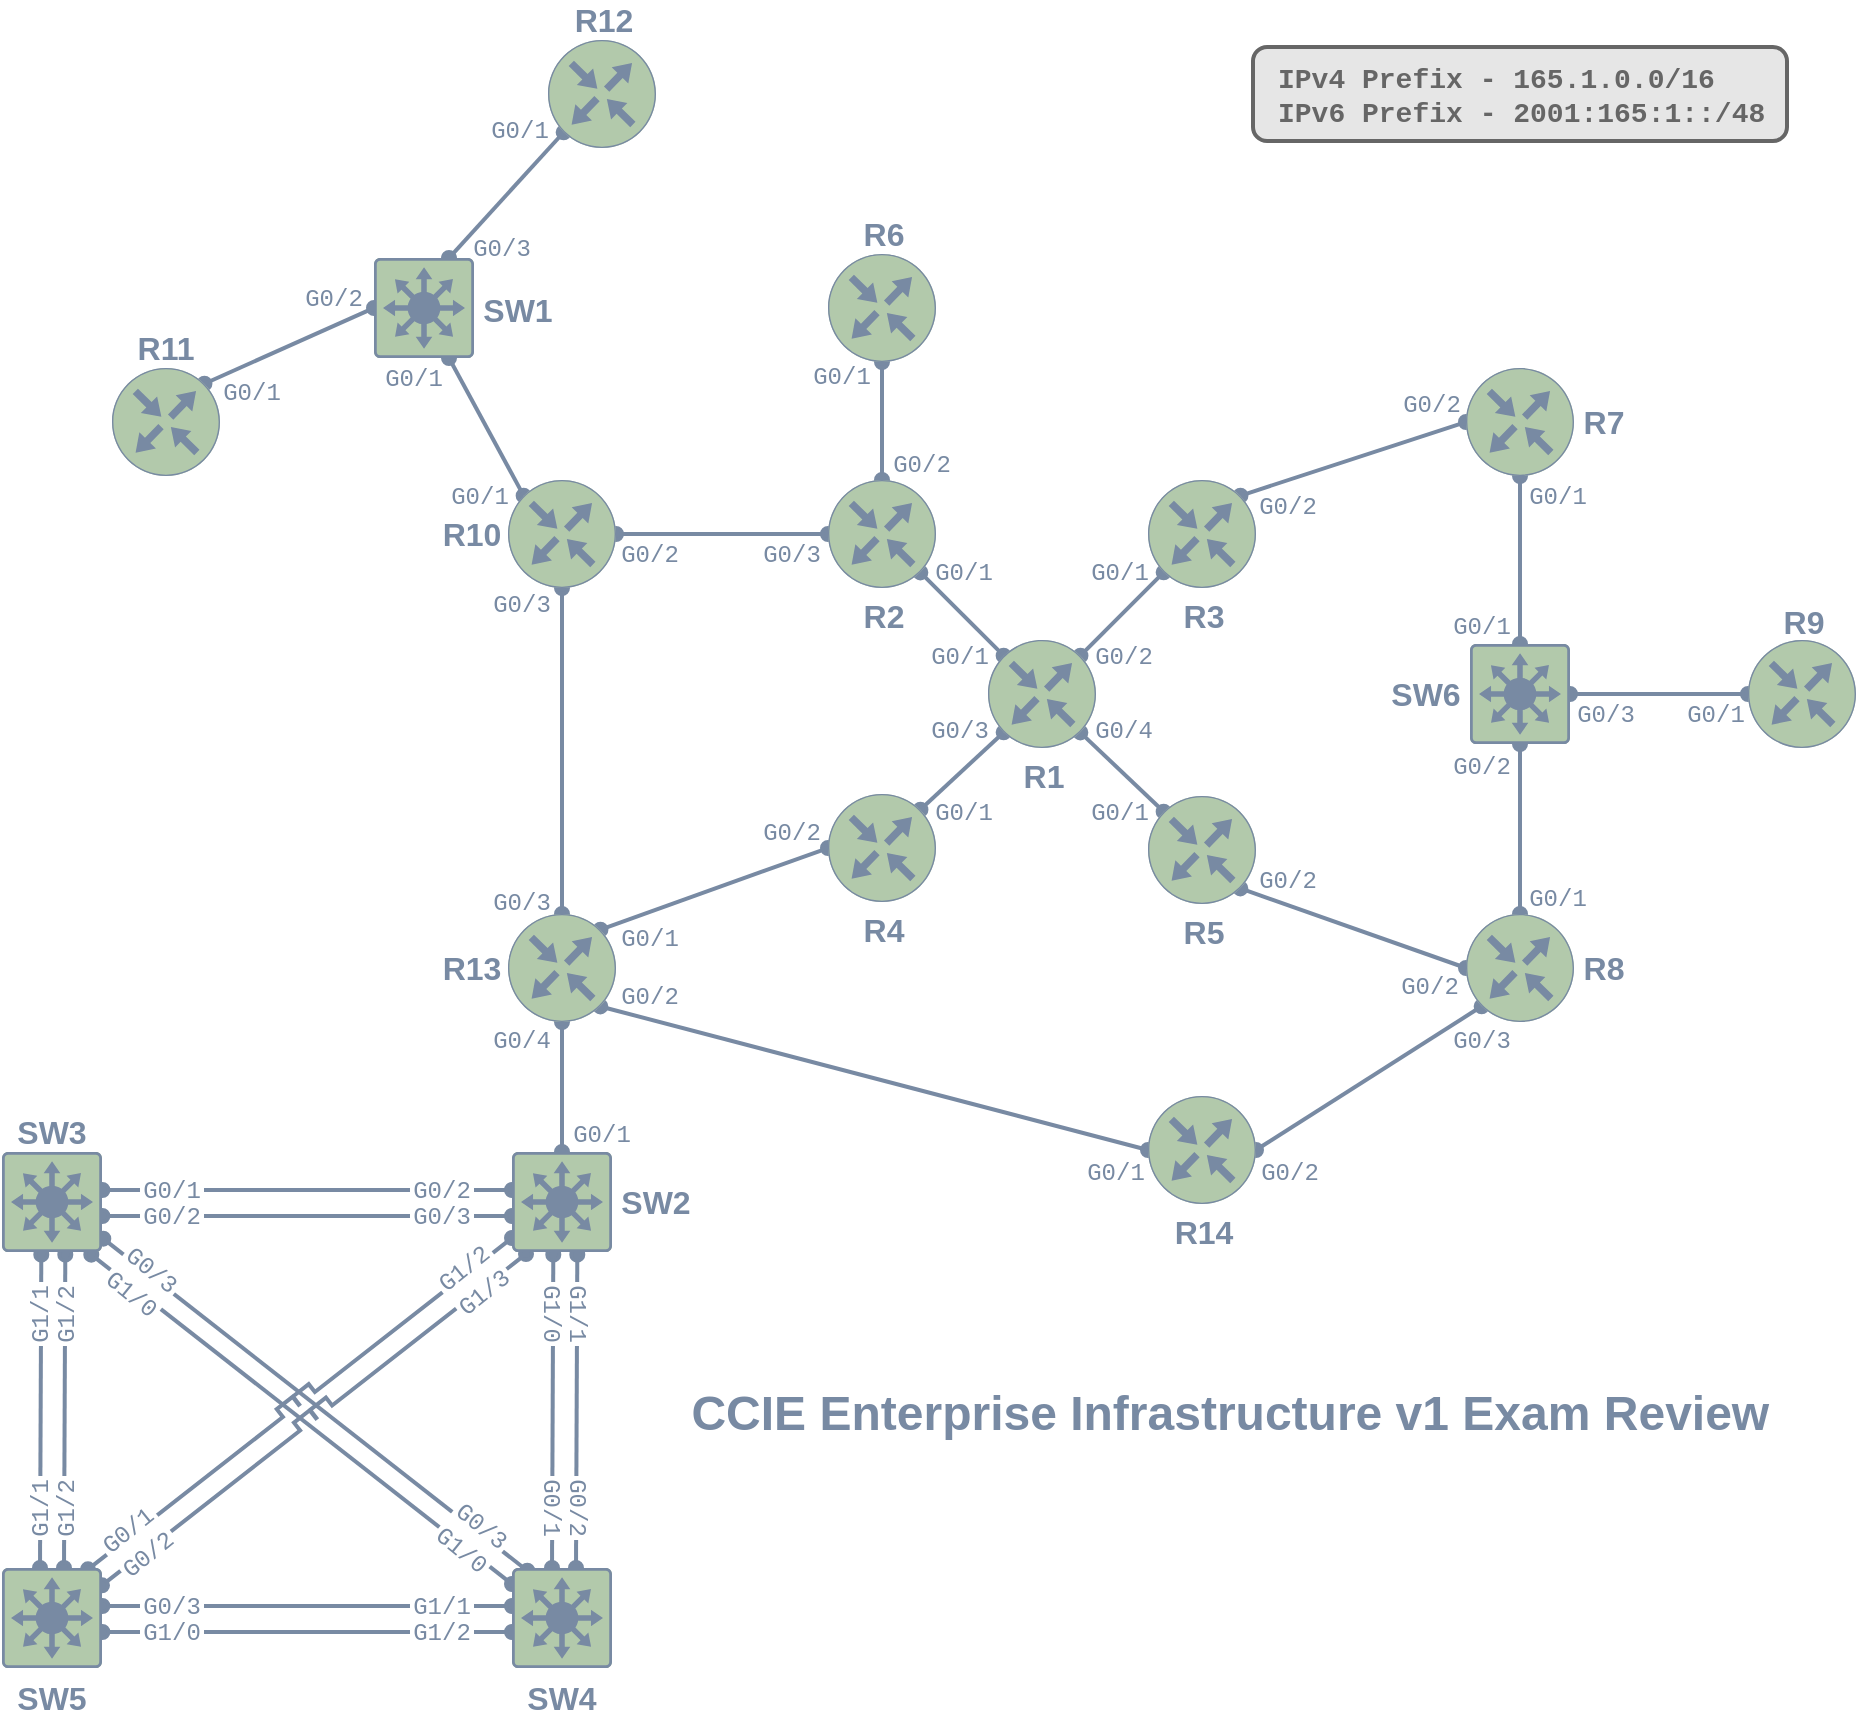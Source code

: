 <mxfile version="15.3.8" type="device"><diagram id="3FzLCyjZ6z0AWajw7nmZ" name="Page-1"><mxGraphModel dx="1025" dy="987" grid="0" gridSize="10" guides="1" tooltips="1" connect="1" arrows="0" fold="1" page="0" pageScale="1" pageWidth="1700" pageHeight="1100" math="0" shadow="0"><root><mxCell id="0"/><mxCell id="1" parent="0"/><mxCell id="4cNgWaajoUoEKIql2Z4e-40" style="orthogonalLoop=1;jettySize=auto;html=1;entryX=0.5;entryY=1;entryDx=0;entryDy=0;entryPerimeter=0;strokeWidth=2;endArrow=oval;endFill=1;strokeColor=#788AA3;fontColor=#46495D;startArrow=oval;startFill=1;exitX=0.5;exitY=0;exitDx=0;exitDy=0;exitPerimeter=0;" parent="1" source="JbKFmaKcqYVt8SOd0Ui6-25" target="jpL6aEYmRxAyybrOZQ5o-57" edge="1"><mxGeometry relative="1" as="geometry"><mxPoint x="400" y="638" as="sourcePoint"/><mxPoint x="400" y="579" as="targetPoint"/></mxGeometry></mxCell><mxCell id="4cNgWaajoUoEKIql2Z4e-1" style="orthogonalLoop=1;jettySize=auto;html=1;entryX=0.145;entryY=0.855;entryDx=0;entryDy=0;entryPerimeter=0;strokeWidth=2;endArrow=oval;endFill=1;strokeColor=#788AA3;fontColor=#46495D;startArrow=oval;startFill=1;exitX=0.75;exitY=0;exitDx=0;exitDy=0;exitPerimeter=0;" parent="1" source="jpL6aEYmRxAyybrOZQ5o-73" target="jpL6aEYmRxAyybrOZQ5o-71" edge="1"><mxGeometry relative="1" as="geometry"><mxPoint x="388.597" y="183.83" as="sourcePoint"/><mxPoint x="473.4" y="146" as="targetPoint"/></mxGeometry></mxCell><mxCell id="jpL6aEYmRxAyybrOZQ5o-75" style="orthogonalLoop=1;jettySize=auto;html=1;entryX=0;entryY=0.5;entryDx=0;entryDy=0;entryPerimeter=0;strokeWidth=2;endArrow=oval;endFill=1;strokeColor=#788AA3;fontColor=#46495D;startArrow=oval;startFill=1;exitX=0.856;exitY=0.145;exitDx=0;exitDy=0;exitPerimeter=0;" parent="1" source="jpL6aEYmRxAyybrOZQ5o-72" target="jpL6aEYmRxAyybrOZQ5o-73" edge="1"><mxGeometry relative="1" as="geometry"><mxPoint x="317.83" y="310.83" as="sourcePoint"/><mxPoint x="280.5" y="242" as="targetPoint"/></mxGeometry></mxCell><mxCell id="jpL6aEYmRxAyybrOZQ5o-74" style="orthogonalLoop=1;jettySize=auto;html=1;entryX=0.75;entryY=1;entryDx=0;entryDy=0;entryPerimeter=0;strokeWidth=2;endArrow=oval;endFill=1;strokeColor=#788AA3;fontColor=#46495D;startArrow=oval;startFill=1;exitX=0.145;exitY=0.145;exitDx=0;exitDy=0;exitPerimeter=0;" parent="1" source="jpL6aEYmRxAyybrOZQ5o-53" target="jpL6aEYmRxAyybrOZQ5o-73" edge="1"><mxGeometry relative="1" as="geometry"><mxPoint x="457" y="249" as="sourcePoint"/><mxPoint x="351" y="249" as="targetPoint"/></mxGeometry></mxCell><mxCell id="jpL6aEYmRxAyybrOZQ5o-60" style="edgeStyle=none;orthogonalLoop=1;jettySize=auto;html=1;exitX=0;exitY=0.5;exitDx=0;exitDy=0;exitPerimeter=0;entryX=0.855;entryY=0.856;entryDx=0;entryDy=0;entryPerimeter=0;endArrow=oval;endFill=1;strokeWidth=2;strokeColor=#788AA3;fontColor=#46495D;startArrow=oval;startFill=1;" parent="1" source="jpL6aEYmRxAyybrOZQ5o-46" target="jpL6aEYmRxAyybrOZQ5o-57" edge="1"><mxGeometry relative="1" as="geometry"><mxPoint x="530" y="487" as="sourcePoint"/><mxPoint x="416.197" y="527.83" as="targetPoint"/></mxGeometry></mxCell><mxCell id="jpL6aEYmRxAyybrOZQ5o-59" style="edgeStyle=none;orthogonalLoop=1;jettySize=auto;html=1;exitX=0;exitY=0.5;exitDx=0;exitDy=0;exitPerimeter=0;entryX=0.856;entryY=0.145;entryDx=0;entryDy=0;entryPerimeter=0;endArrow=oval;endFill=1;strokeWidth=2;strokeColor=#788AA3;fontColor=#46495D;startArrow=oval;startFill=1;" parent="1" source="wrmZSxv6j3DV5eyw9Rod-4" target="jpL6aEYmRxAyybrOZQ5o-57" edge="1"><mxGeometry relative="1" as="geometry"><mxPoint x="477.83" y="489.17" as="sourcePoint"/><mxPoint x="436.197" y="527.83" as="targetPoint"/></mxGeometry></mxCell><mxCell id="jpL6aEYmRxAyybrOZQ5o-58" style="edgeStyle=none;orthogonalLoop=1;jettySize=auto;html=1;exitX=0.5;exitY=1;exitDx=0;exitDy=0;exitPerimeter=0;entryX=0.5;entryY=0;entryDx=0;entryDy=0;entryPerimeter=0;endArrow=oval;endFill=1;strokeWidth=2;strokeColor=#788AA3;fontColor=#46495D;startArrow=oval;startFill=1;" parent="1" source="jpL6aEYmRxAyybrOZQ5o-53" target="jpL6aEYmRxAyybrOZQ5o-57" edge="1"><mxGeometry relative="1" as="geometry"><mxPoint x="386" y="375" as="sourcePoint"/><mxPoint x="386" y="460" as="targetPoint"/></mxGeometry></mxCell><mxCell id="jpL6aEYmRxAyybrOZQ5o-54" style="orthogonalLoop=1;jettySize=auto;html=1;entryX=1;entryY=0.5;entryDx=0;entryDy=0;entryPerimeter=0;strokeWidth=2;endArrow=oval;endFill=1;strokeColor=#788AA3;fontColor=#46495D;startArrow=oval;startFill=1;exitX=0;exitY=0.5;exitDx=0;exitDy=0;exitPerimeter=0;" parent="1" source="wrmZSxv6j3DV5eyw9Rod-3" target="jpL6aEYmRxAyybrOZQ5o-53" edge="1"><mxGeometry relative="1" as="geometry"><mxPoint x="489" y="380.5" as="sourcePoint"/><mxPoint x="400" y="380.5" as="targetPoint"/></mxGeometry></mxCell><mxCell id="jpL6aEYmRxAyybrOZQ5o-47" style="edgeStyle=none;orthogonalLoop=1;jettySize=auto;html=1;exitX=1;exitY=0.5;exitDx=0;exitDy=0;exitPerimeter=0;endArrow=oval;endFill=1;strokeWidth=2;strokeColor=#788AA3;fontColor=#46495D;startArrow=oval;startFill=1;entryX=0.145;entryY=0.855;entryDx=0;entryDy=0;entryPerimeter=0;" parent="1" source="jpL6aEYmRxAyybrOZQ5o-46" target="jpL6aEYmRxAyybrOZQ5o-25" edge="1"><mxGeometry relative="1" as="geometry"><mxPoint x="756.17" y="567.197" as="sourcePoint"/><mxPoint x="869" y="607" as="targetPoint"/></mxGeometry></mxCell><mxCell id="jpL6aEYmRxAyybrOZQ5o-31" style="orthogonalLoop=1;jettySize=auto;html=1;entryX=1;entryY=0.5;entryDx=0;entryDy=0;entryPerimeter=0;strokeWidth=2;endArrow=oval;endFill=1;strokeColor=#788AA3;fontColor=#46495D;startArrow=oval;startFill=1;exitX=0;exitY=0.5;exitDx=0;exitDy=0;exitPerimeter=0;" parent="1" source="jpL6aEYmRxAyybrOZQ5o-30" target="jpL6aEYmRxAyybrOZQ5o-23" edge="1"><mxGeometry relative="1" as="geometry"><mxPoint x="947" y="499" as="sourcePoint"/><mxPoint x="947" y="440" as="targetPoint"/></mxGeometry></mxCell><mxCell id="jpL6aEYmRxAyybrOZQ5o-29" style="edgeStyle=none;orthogonalLoop=1;jettySize=auto;html=1;exitX=0.856;exitY=0.145;exitDx=0;exitDy=0;exitPerimeter=0;endArrow=oval;endFill=1;strokeWidth=2;strokeColor=#788AA3;fontColor=#46495D;startArrow=oval;startFill=1;entryX=0;entryY=0.5;entryDx=0;entryDy=0;entryPerimeter=0;" parent="1" source="JbKFmaKcqYVt8SOd0Ui6-3" target="jpL6aEYmRxAyybrOZQ5o-22" edge="1"><mxGeometry relative="1" as="geometry"><mxPoint x="740.0" y="278.997" as="sourcePoint"/><mxPoint x="852.83" y="318.8" as="targetPoint"/></mxGeometry></mxCell><mxCell id="jpL6aEYmRxAyybrOZQ5o-28" style="edgeStyle=none;orthogonalLoop=1;jettySize=auto;html=1;exitX=0.855;exitY=0.856;exitDx=0;exitDy=0;exitPerimeter=0;endArrow=oval;endFill=1;strokeWidth=2;strokeColor=#788AA3;fontColor=#46495D;startArrow=oval;startFill=1;entryX=0;entryY=0.5;entryDx=0;entryDy=0;entryPerimeter=0;" parent="1" source="JbKFmaKcqYVt8SOd0Ui6-4" target="jpL6aEYmRxAyybrOZQ5o-25" edge="1"><mxGeometry relative="1" as="geometry"><mxPoint x="740.0" y="509.997" as="sourcePoint"/><mxPoint x="830" y="537" as="targetPoint"/></mxGeometry></mxCell><mxCell id="jpL6aEYmRxAyybrOZQ5o-26" style="edgeStyle=none;orthogonalLoop=1;jettySize=auto;html=1;exitX=0.5;exitY=1;exitDx=0;exitDy=0;exitPerimeter=0;entryX=0.5;entryY=0;entryDx=0;entryDy=0;entryPerimeter=0;endArrow=oval;endFill=1;strokeWidth=2;strokeColor=#788AA3;fontColor=#46495D;startArrow=oval;startFill=1;" parent="1" source="jpL6aEYmRxAyybrOZQ5o-23" target="jpL6aEYmRxAyybrOZQ5o-25" edge="1"><mxGeometry relative="1" as="geometry"><mxPoint x="876" y="441" as="sourcePoint"/><mxPoint x="876" y="525" as="targetPoint"/></mxGeometry></mxCell><mxCell id="jpL6aEYmRxAyybrOZQ5o-24" style="edgeStyle=none;orthogonalLoop=1;jettySize=auto;html=1;exitX=0.5;exitY=1;exitDx=0;exitDy=0;exitPerimeter=0;entryX=0.5;entryY=0;entryDx=0;entryDy=0;entryPerimeter=0;endArrow=oval;endFill=1;strokeWidth=2;strokeColor=#788AA3;fontColor=#46495D;startArrow=oval;startFill=1;" parent="1" source="jpL6aEYmRxAyybrOZQ5o-22" target="jpL6aEYmRxAyybrOZQ5o-23" edge="1"><mxGeometry relative="1" as="geometry"><mxPoint x="816.17" y="309.197" as="sourcePoint"/><mxPoint x="857.83" y="348.83" as="targetPoint"/></mxGeometry></mxCell><mxCell id="jpL6aEYmRxAyybrOZQ5o-11" style="orthogonalLoop=1;jettySize=auto;html=1;entryX=0.5;entryY=1;entryDx=0;entryDy=0;entryPerimeter=0;strokeWidth=2;endArrow=oval;endFill=1;strokeColor=#788AA3;fontColor=#46495D;startArrow=oval;startFill=1;exitX=0.5;exitY=0;exitDx=0;exitDy=0;exitPerimeter=0;" parent="1" source="wrmZSxv6j3DV5eyw9Rod-3" target="jpL6aEYmRxAyybrOZQ5o-10" edge="1"><mxGeometry relative="1" as="geometry"><mxPoint x="580" y="280" as="sourcePoint"/><mxPoint x="587.83" y="332.83" as="targetPoint"/></mxGeometry></mxCell><mxCell id="jpL6aEYmRxAyybrOZQ5o-8" style="edgeStyle=none;orthogonalLoop=1;jettySize=auto;html=1;exitX=0.856;exitY=0.145;exitDx=0;exitDy=0;exitPerimeter=0;entryX=0.145;entryY=0.855;entryDx=0;entryDy=0;entryPerimeter=0;endArrow=oval;endFill=1;strokeWidth=2;strokeColor=#788AA3;fontColor=#46495D;startArrow=oval;startFill=1;" parent="1" source="wrmZSxv6j3DV5eyw9Rod-1" target="JbKFmaKcqYVt8SOd0Ui6-3" edge="1"><mxGeometry relative="1" as="geometry"><mxPoint x="666.17" y="389.197" as="sourcePoint"/><mxPoint x="707.83" y="428.83" as="targetPoint"/></mxGeometry></mxCell><mxCell id="jpL6aEYmRxAyybrOZQ5o-7" style="edgeStyle=none;orthogonalLoop=1;jettySize=auto;html=1;exitX=0.855;exitY=0.856;exitDx=0;exitDy=0;exitPerimeter=0;entryX=0.145;entryY=0.145;entryDx=0;entryDy=0;entryPerimeter=0;endArrow=oval;endFill=1;strokeWidth=2;strokeColor=#788AA3;fontColor=#46495D;startArrow=oval;startFill=1;" parent="1" source="wrmZSxv6j3DV5eyw9Rod-1" target="JbKFmaKcqYVt8SOd0Ui6-4" edge="1"><mxGeometry relative="1" as="geometry"><mxPoint x="617.83" y="429.17" as="sourcePoint"/><mxPoint x="576.197" y="467.83" as="targetPoint"/></mxGeometry></mxCell><mxCell id="JbKFmaKcqYVt8SOd0Ui6-1" style="orthogonalLoop=1;jettySize=auto;html=1;exitX=0.855;exitY=0.856;exitDx=0;exitDy=0;exitPerimeter=0;entryX=0.145;entryY=0.145;entryDx=0;entryDy=0;entryPerimeter=0;strokeWidth=2;endArrow=oval;endFill=1;strokeColor=#788AA3;fontColor=#46495D;startArrow=oval;startFill=1;" parent="1" source="wrmZSxv6j3DV5eyw9Rod-3" target="wrmZSxv6j3DV5eyw9Rod-1" edge="1"><mxGeometry relative="1" as="geometry"/></mxCell><mxCell id="JbKFmaKcqYVt8SOd0Ui6-2" style="edgeStyle=none;orthogonalLoop=1;jettySize=auto;html=1;exitX=0.145;exitY=0.855;exitDx=0;exitDy=0;exitPerimeter=0;entryX=0.856;entryY=0.145;entryDx=0;entryDy=0;entryPerimeter=0;endArrow=oval;endFill=1;strokeWidth=2;strokeColor=#788AA3;fontColor=#46495D;startArrow=oval;startFill=1;" parent="1" source="wrmZSxv6j3DV5eyw9Rod-1" target="wrmZSxv6j3DV5eyw9Rod-4" edge="1"><mxGeometry relative="1" as="geometry"/></mxCell><mxCell id="wrmZSxv6j3DV5eyw9Rod-1" value="" style="points=[[0.5,0,0],[1,0.5,0],[0.5,1,0],[0,0.5,0],[0.145,0.145,0],[0.856,0.145,0],[0.855,0.856,0],[0.145,0.855,0]];verticalLabelPosition=bottom;html=1;verticalAlign=top;aspect=fixed;align=center;pointerEvents=1;shape=mxgraph.cisco19.rect;prIcon=router;fillColor=#B2C9AB;strokeColor=#788AA3;shadow=0;fontColor=#46495D;" parent="1" vertex="1"><mxGeometry x="600" y="373" width="54" height="54" as="geometry"/></mxCell><mxCell id="wrmZSxv6j3DV5eyw9Rod-3" value="" style="points=[[0.5,0,0],[1,0.5,0],[0.5,1,0],[0,0.5,0],[0.145,0.145,0],[0.856,0.145,0],[0.855,0.856,0],[0.145,0.855,0]];verticalLabelPosition=bottom;html=1;verticalAlign=top;aspect=fixed;align=center;pointerEvents=1;shape=mxgraph.cisco19.rect;prIcon=router;fillColor=#B2C9AB;strokeColor=#788AA3;shadow=0;fontColor=#46495D;" parent="1" vertex="1"><mxGeometry x="520" y="293" width="54" height="54" as="geometry"/></mxCell><mxCell id="wrmZSxv6j3DV5eyw9Rod-4" value="" style="points=[[0.5,0,0],[1,0.5,0],[0.5,1,0],[0,0.5,0],[0.145,0.145,0],[0.856,0.145,0],[0.855,0.856,0],[0.145,0.855,0]];verticalLabelPosition=bottom;html=1;verticalAlign=top;aspect=fixed;align=center;pointerEvents=1;shape=mxgraph.cisco19.rect;prIcon=router;fillColor=#B2C9AB;strokeColor=#788AA3;shadow=0;fontColor=#46495D;" parent="1" vertex="1"><mxGeometry x="520" y="450" width="54" height="54" as="geometry"/></mxCell><mxCell id="JbKFmaKcqYVt8SOd0Ui6-3" value="" style="points=[[0.5,0,0],[1,0.5,0],[0.5,1,0],[0,0.5,0],[0.145,0.145,0],[0.856,0.145,0],[0.855,0.856,0],[0.145,0.855,0]];verticalLabelPosition=bottom;html=1;verticalAlign=top;aspect=fixed;align=center;pointerEvents=1;shape=mxgraph.cisco19.rect;prIcon=router;fillColor=#B2C9AB;strokeColor=#788AA3;shadow=0;fontColor=#46495D;" parent="1" vertex="1"><mxGeometry x="680" y="293" width="54" height="54" as="geometry"/></mxCell><mxCell id="JbKFmaKcqYVt8SOd0Ui6-4" value="" style="points=[[0.5,0,0],[1,0.5,0],[0.5,1,0],[0,0.5,0],[0.145,0.145,0],[0.856,0.145,0],[0.855,0.856,0],[0.145,0.855,0]];verticalLabelPosition=bottom;html=1;verticalAlign=top;aspect=fixed;align=center;pointerEvents=1;shape=mxgraph.cisco19.rect;prIcon=router;fillColor=#B2C9AB;strokeColor=#788AA3;shadow=0;fontColor=#46495D;" parent="1" vertex="1"><mxGeometry x="680" y="451" width="54" height="54" as="geometry"/></mxCell><mxCell id="zcKBnfbM7_LkH5Rnso9s-1" value="&lt;font face=&quot;Courier New&quot; color=&quot;#788aa3&quot; style=&quot;font-size: 12px&quot;&gt;G0/1&lt;/font&gt;" style="whiteSpace=wrap;html=1;strokeWidth=2;glass=0;shadow=0;fontColor=#46495D;fillColor=none;strokeColor=none;" parent="1" vertex="1"><mxGeometry x="572" y="333" width="32" height="12" as="geometry"/></mxCell><mxCell id="zcKBnfbM7_LkH5Rnso9s-2" style="edgeStyle=orthogonalEdgeStyle;orthogonalLoop=1;jettySize=auto;html=1;exitX=0.5;exitY=1;exitDx=0;exitDy=0;" parent="1" source="zcKBnfbM7_LkH5Rnso9s-1" target="zcKBnfbM7_LkH5Rnso9s-1" edge="1"><mxGeometry relative="1" as="geometry"/></mxCell><mxCell id="zcKBnfbM7_LkH5Rnso9s-4" value="&lt;font face=&quot;Courier New&quot; color=&quot;#788aa3&quot; style=&quot;font-size: 12px&quot;&gt;G0/1&lt;/font&gt;" style="whiteSpace=wrap;html=1;strokeWidth=2;glass=0;shadow=0;fontColor=#46495D;fillColor=none;strokeColor=none;" parent="1" vertex="1"><mxGeometry x="570" y="375" width="32" height="12" as="geometry"/></mxCell><mxCell id="jpL6aEYmRxAyybrOZQ5o-1" value="&lt;font size=&quot;1&quot; color=&quot;#788aa3&quot;&gt;&lt;b style=&quot;font-size: 16px&quot;&gt;R2&lt;/b&gt;&lt;/font&gt;" style="text;html=1;strokeColor=none;fillColor=none;align=center;verticalAlign=middle;whiteSpace=wrap;fontColor=#46495D;" parent="1" vertex="1"><mxGeometry x="528" y="351" width="40" height="20" as="geometry"/></mxCell><mxCell id="jpL6aEYmRxAyybrOZQ5o-2" value="&lt;font size=&quot;1&quot; color=&quot;#788aa3&quot;&gt;&lt;b style=&quot;font-size: 16px&quot;&gt;R4&lt;br&gt;&lt;/b&gt;&lt;/font&gt;" style="text;html=1;strokeColor=none;fillColor=none;align=center;verticalAlign=middle;whiteSpace=wrap;fontColor=#46495D;" parent="1" vertex="1"><mxGeometry x="528" y="508" width="40" height="20" as="geometry"/></mxCell><mxCell id="jpL6aEYmRxAyybrOZQ5o-4" value="&lt;font size=&quot;1&quot; color=&quot;#788aa3&quot;&gt;&lt;b style=&quot;font-size: 16px&quot;&gt;R3&lt;/b&gt;&lt;/font&gt;" style="text;html=1;strokeColor=none;fillColor=none;align=center;verticalAlign=middle;whiteSpace=wrap;fontColor=#46495D;" parent="1" vertex="1"><mxGeometry x="688" y="351" width="40" height="20" as="geometry"/></mxCell><mxCell id="jpL6aEYmRxAyybrOZQ5o-5" value="&lt;font size=&quot;1&quot; color=&quot;#788aa3&quot;&gt;&lt;b style=&quot;font-size: 16px&quot;&gt;R5&lt;br&gt;&lt;/b&gt;&lt;/font&gt;" style="text;html=1;strokeColor=none;fillColor=none;align=center;verticalAlign=middle;whiteSpace=wrap;fontColor=#46495D;" parent="1" vertex="1"><mxGeometry x="688" y="509" width="40" height="20" as="geometry"/></mxCell><mxCell id="jpL6aEYmRxAyybrOZQ5o-9" value="&lt;font size=&quot;1&quot; color=&quot;#788aa3&quot;&gt;&lt;b style=&quot;font-size: 16px&quot;&gt;R1&lt;br&gt;&lt;/b&gt;&lt;/font&gt;" style="text;html=1;strokeColor=none;fillColor=none;align=center;verticalAlign=middle;whiteSpace=wrap;fontColor=#46495D;" parent="1" vertex="1"><mxGeometry x="608" y="431" width="40" height="20" as="geometry"/></mxCell><mxCell id="jpL6aEYmRxAyybrOZQ5o-10" value="" style="points=[[0.5,0,0],[1,0.5,0],[0.5,1,0],[0,0.5,0],[0.145,0.145,0],[0.856,0.145,0],[0.855,0.856,0],[0.145,0.855,0]];verticalLabelPosition=bottom;html=1;verticalAlign=top;aspect=fixed;align=center;pointerEvents=1;shape=mxgraph.cisco19.rect;prIcon=router;fillColor=#B2C9AB;strokeColor=#788AA3;shadow=0;fontColor=#46495D;" parent="1" vertex="1"><mxGeometry x="520" y="180" width="54" height="54" as="geometry"/></mxCell><mxCell id="jpL6aEYmRxAyybrOZQ5o-12" value="&lt;font face=&quot;Courier New&quot; color=&quot;#788aa3&quot; style=&quot;font-size: 12px&quot;&gt;G0/1&lt;/font&gt;" style="whiteSpace=wrap;html=1;strokeWidth=2;glass=0;shadow=0;fontColor=#46495D;fillColor=none;strokeColor=none;" parent="1" vertex="1"><mxGeometry x="511" y="235" width="32" height="12" as="geometry"/></mxCell><mxCell id="jpL6aEYmRxAyybrOZQ5o-13" value="&lt;font face=&quot;Courier New&quot; color=&quot;#788aa3&quot; style=&quot;font-size: 12px&quot;&gt;G0/2&lt;/font&gt;" style="whiteSpace=wrap;html=1;strokeWidth=2;glass=0;shadow=0;fontColor=#46495D;fillColor=none;strokeColor=none;" parent="1" vertex="1"><mxGeometry x="551" y="279" width="32" height="12" as="geometry"/></mxCell><mxCell id="jpL6aEYmRxAyybrOZQ5o-14" value="&lt;font size=&quot;1&quot; color=&quot;#788aa3&quot;&gt;&lt;b style=&quot;font-size: 16px&quot;&gt;R6&lt;/b&gt;&lt;/font&gt;" style="text;html=1;strokeColor=none;fillColor=none;align=center;verticalAlign=middle;whiteSpace=wrap;fontColor=#46495D;" parent="1" vertex="1"><mxGeometry x="528" y="160" width="40" height="20" as="geometry"/></mxCell><mxCell id="jpL6aEYmRxAyybrOZQ5o-15" value="&lt;font face=&quot;Courier New&quot; color=&quot;#788aa3&quot; style=&quot;font-size: 12px&quot;&gt;G0/3&lt;/font&gt;" style="whiteSpace=wrap;html=1;strokeWidth=2;glass=0;shadow=0;fontColor=#46495D;fillColor=none;strokeColor=none;" parent="1" vertex="1"><mxGeometry x="570" y="412" width="32" height="12" as="geometry"/></mxCell><mxCell id="jpL6aEYmRxAyybrOZQ5o-17" value="&lt;font face=&quot;Courier New&quot; color=&quot;#788aa3&quot; style=&quot;font-size: 12px&quot;&gt;G0/1&lt;/font&gt;" style="whiteSpace=wrap;html=1;strokeWidth=2;glass=0;shadow=0;fontColor=#46495D;fillColor=none;strokeColor=none;" parent="1" vertex="1"><mxGeometry x="572" y="453" width="32" height="12" as="geometry"/></mxCell><mxCell id="jpL6aEYmRxAyybrOZQ5o-18" value="&lt;font face=&quot;Courier New&quot; color=&quot;#788aa3&quot; style=&quot;font-size: 12px&quot;&gt;G0/2&lt;/font&gt;" style="whiteSpace=wrap;html=1;strokeWidth=2;glass=0;shadow=0;fontColor=#46495D;fillColor=none;strokeColor=none;" parent="1" vertex="1"><mxGeometry x="652" y="375" width="32" height="12" as="geometry"/></mxCell><mxCell id="jpL6aEYmRxAyybrOZQ5o-19" value="&lt;font face=&quot;Courier New&quot; color=&quot;#788aa3&quot; style=&quot;font-size: 12px&quot;&gt;G0/4&lt;/font&gt;" style="whiteSpace=wrap;html=1;strokeWidth=2;glass=0;shadow=0;fontColor=#46495D;fillColor=none;strokeColor=none;" parent="1" vertex="1"><mxGeometry x="652" y="412" width="32" height="12" as="geometry"/></mxCell><mxCell id="jpL6aEYmRxAyybrOZQ5o-20" value="&lt;font face=&quot;Courier New&quot; color=&quot;#788aa3&quot; style=&quot;font-size: 12px&quot;&gt;G0/1&lt;/font&gt;" style="whiteSpace=wrap;html=1;strokeWidth=2;glass=0;shadow=0;fontColor=#46495D;fillColor=none;strokeColor=none;" parent="1" vertex="1"><mxGeometry x="650" y="333" width="32" height="12" as="geometry"/></mxCell><mxCell id="jpL6aEYmRxAyybrOZQ5o-21" value="&lt;font face=&quot;Courier New&quot; color=&quot;#788aa3&quot; style=&quot;font-size: 12px&quot;&gt;G0/1&lt;/font&gt;" style="whiteSpace=wrap;html=1;strokeWidth=2;glass=0;shadow=0;fontColor=#46495D;fillColor=none;strokeColor=none;" parent="1" vertex="1"><mxGeometry x="650" y="453" width="32" height="12" as="geometry"/></mxCell><mxCell id="jpL6aEYmRxAyybrOZQ5o-22" value="" style="points=[[0.5,0,0],[1,0.5,0],[0.5,1,0],[0,0.5,0],[0.145,0.145,0],[0.856,0.145,0],[0.855,0.856,0],[0.145,0.855,0]];verticalLabelPosition=bottom;html=1;verticalAlign=top;aspect=fixed;align=center;pointerEvents=1;shape=mxgraph.cisco19.rect;prIcon=router;fillColor=#B2C9AB;strokeColor=#788AA3;shadow=0;fontColor=#46495D;" parent="1" vertex="1"><mxGeometry x="839" y="237" width="54" height="54" as="geometry"/></mxCell><mxCell id="jpL6aEYmRxAyybrOZQ5o-23" value="" style="points=[[0.015,0.015,0],[0.985,0.015,0],[0.985,0.985,0],[0.015,0.985,0],[0.25,0,0],[0.5,0,0],[0.75,0,0],[1,0.25,0],[1,0.5,0],[1,0.75,0],[0.75,1,0],[0.5,1,0],[0.25,1,0],[0,0.75,0],[0,0.5,0],[0,0.25,0]];verticalLabelPosition=bottom;html=1;verticalAlign=top;aspect=fixed;align=center;pointerEvents=1;shape=mxgraph.cisco19.rect;prIcon=l3_switch;fillColor=#B2C9AB;strokeColor=#788AA3;shadow=0;fontColor=#46495D;" parent="1" vertex="1"><mxGeometry x="841" y="375" width="50" height="50" as="geometry"/></mxCell><mxCell id="jpL6aEYmRxAyybrOZQ5o-25" value="" style="points=[[0.5,0,0],[1,0.5,0],[0.5,1,0],[0,0.5,0],[0.145,0.145,0],[0.856,0.145,0],[0.855,0.856,0],[0.145,0.855,0]];verticalLabelPosition=bottom;html=1;verticalAlign=top;aspect=fixed;align=center;pointerEvents=1;shape=mxgraph.cisco19.rect;prIcon=router;fillColor=#B2C9AB;strokeColor=#788AA3;shadow=0;fontColor=#46495D;" parent="1" vertex="1"><mxGeometry x="839" y="510" width="54" height="54" as="geometry"/></mxCell><mxCell id="jpL6aEYmRxAyybrOZQ5o-30" value="" style="points=[[0.5,0,0],[1,0.5,0],[0.5,1,0],[0,0.5,0],[0.145,0.145,0],[0.856,0.145,0],[0.855,0.856,0],[0.145,0.855,0]];verticalLabelPosition=bottom;html=1;verticalAlign=top;aspect=fixed;align=center;pointerEvents=1;shape=mxgraph.cisco19.rect;prIcon=router;fillColor=#B2C9AB;strokeColor=#788AA3;shadow=0;fontColor=#46495D;" parent="1" vertex="1"><mxGeometry x="980" y="373" width="54" height="54" as="geometry"/></mxCell><mxCell id="jpL6aEYmRxAyybrOZQ5o-32" value="&lt;font size=&quot;1&quot; color=&quot;#788aa3&quot;&gt;&lt;b style=&quot;font-size: 16px&quot;&gt;R7&lt;/b&gt;&lt;/font&gt;" style="text;html=1;strokeColor=none;fillColor=none;align=center;verticalAlign=middle;whiteSpace=wrap;fontColor=#46495D;" parent="1" vertex="1"><mxGeometry x="888" y="254" width="40" height="20" as="geometry"/></mxCell><mxCell id="jpL6aEYmRxAyybrOZQ5o-33" value="&lt;font size=&quot;1&quot; color=&quot;#788aa3&quot;&gt;&lt;b style=&quot;font-size: 16px&quot;&gt;R8&lt;/b&gt;&lt;/font&gt;" style="text;html=1;strokeColor=none;fillColor=none;align=center;verticalAlign=middle;whiteSpace=wrap;fontColor=#46495D;" parent="1" vertex="1"><mxGeometry x="888" y="527" width="40" height="20" as="geometry"/></mxCell><mxCell id="jpL6aEYmRxAyybrOZQ5o-34" value="&lt;font size=&quot;1&quot; color=&quot;#788aa3&quot;&gt;&lt;b style=&quot;font-size: 16px&quot;&gt;SW6&lt;/b&gt;&lt;/font&gt;" style="text;html=1;strokeColor=none;fillColor=none;align=center;verticalAlign=middle;whiteSpace=wrap;fontColor=#46495D;" parent="1" vertex="1"><mxGeometry x="799" y="390" width="40" height="20" as="geometry"/></mxCell><mxCell id="jpL6aEYmRxAyybrOZQ5o-35" value="&lt;font face=&quot;Courier New&quot; color=&quot;#788aa3&quot; style=&quot;font-size: 12px&quot;&gt;G0/2&lt;/font&gt;" style="whiteSpace=wrap;html=1;strokeWidth=2;glass=0;shadow=0;fontColor=#46495D;fillColor=none;strokeColor=none;" parent="1" vertex="1"><mxGeometry x="734" y="300" width="32" height="12" as="geometry"/></mxCell><mxCell id="jpL6aEYmRxAyybrOZQ5o-36" value="&lt;font face=&quot;Courier New&quot; color=&quot;#788aa3&quot; style=&quot;font-size: 12px&quot;&gt;G0/2&lt;/font&gt;" style="whiteSpace=wrap;html=1;strokeWidth=2;glass=0;shadow=0;fontColor=#46495D;fillColor=none;strokeColor=none;" parent="1" vertex="1"><mxGeometry x="734" y="487" width="32" height="12" as="geometry"/></mxCell><mxCell id="jpL6aEYmRxAyybrOZQ5o-37" value="&lt;font face=&quot;Courier New&quot; color=&quot;#788aa3&quot; style=&quot;font-size: 12px&quot;&gt;G0/2&lt;/font&gt;" style="whiteSpace=wrap;html=1;strokeWidth=2;glass=0;shadow=0;fontColor=#46495D;fillColor=none;strokeColor=none;" parent="1" vertex="1"><mxGeometry x="806" y="249" width="32" height="12" as="geometry"/></mxCell><mxCell id="jpL6aEYmRxAyybrOZQ5o-38" value="&lt;font face=&quot;Courier New&quot; color=&quot;#788aa3&quot; style=&quot;font-size: 12px&quot;&gt;G0/2&lt;/font&gt;" style="whiteSpace=wrap;html=1;strokeWidth=2;glass=0;shadow=0;fontColor=#46495D;fillColor=none;strokeColor=none;" parent="1" vertex="1"><mxGeometry x="805" y="540" width="32" height="12" as="geometry"/></mxCell><mxCell id="jpL6aEYmRxAyybrOZQ5o-39" value="&lt;font size=&quot;1&quot; color=&quot;#788aa3&quot;&gt;&lt;b style=&quot;font-size: 16px&quot;&gt;R9&lt;/b&gt;&lt;/font&gt;" style="text;html=1;strokeColor=none;fillColor=none;align=center;verticalAlign=middle;whiteSpace=wrap;fontColor=#46495D;" parent="1" vertex="1"><mxGeometry x="988" y="354" width="40" height="20" as="geometry"/></mxCell><mxCell id="jpL6aEYmRxAyybrOZQ5o-40" value="&lt;font face=&quot;Courier New&quot; color=&quot;#788aa3&quot; style=&quot;font-size: 12px&quot;&gt;G0/1&lt;/font&gt;" style="whiteSpace=wrap;html=1;strokeWidth=2;glass=0;shadow=0;fontColor=#46495D;fillColor=none;strokeColor=none;" parent="1" vertex="1"><mxGeometry x="831" y="360" width="32" height="12" as="geometry"/></mxCell><mxCell id="jpL6aEYmRxAyybrOZQ5o-41" value="&lt;font face=&quot;Courier New&quot; color=&quot;#788aa3&quot; style=&quot;font-size: 12px&quot;&gt;G0/2&lt;/font&gt;" style="whiteSpace=wrap;html=1;strokeWidth=2;glass=0;shadow=0;fontColor=#46495D;fillColor=none;strokeColor=none;" parent="1" vertex="1"><mxGeometry x="831" y="430" width="32" height="12" as="geometry"/></mxCell><mxCell id="jpL6aEYmRxAyybrOZQ5o-42" value="&lt;font face=&quot;Courier New&quot; color=&quot;#788aa3&quot; style=&quot;font-size: 12px&quot;&gt;G0/1&lt;/font&gt;" style="whiteSpace=wrap;html=1;strokeWidth=2;glass=0;shadow=0;fontColor=#46495D;fillColor=none;strokeColor=none;" parent="1" vertex="1"><mxGeometry x="869" y="295" width="32" height="12" as="geometry"/></mxCell><mxCell id="jpL6aEYmRxAyybrOZQ5o-43" value="&lt;font face=&quot;Courier New&quot; color=&quot;#788aa3&quot; style=&quot;font-size: 12px&quot;&gt;G0/1&lt;/font&gt;" style="whiteSpace=wrap;html=1;strokeWidth=2;glass=0;shadow=0;fontColor=#46495D;fillColor=none;strokeColor=none;" parent="1" vertex="1"><mxGeometry x="869" y="496" width="32" height="12" as="geometry"/></mxCell><mxCell id="jpL6aEYmRxAyybrOZQ5o-44" value="&lt;font face=&quot;Courier New&quot; color=&quot;#788aa3&quot; style=&quot;font-size: 12px&quot;&gt;G0/3&lt;/font&gt;" style="whiteSpace=wrap;html=1;strokeWidth=2;glass=0;shadow=0;fontColor=#46495D;fillColor=none;strokeColor=none;" parent="1" vertex="1"><mxGeometry x="893" y="404" width="32" height="12" as="geometry"/></mxCell><mxCell id="jpL6aEYmRxAyybrOZQ5o-45" value="&lt;font face=&quot;Courier New&quot; color=&quot;#788aa3&quot; style=&quot;font-size: 12px&quot;&gt;G0/1&lt;/font&gt;" style="whiteSpace=wrap;html=1;strokeWidth=2;glass=0;shadow=0;fontColor=#46495D;fillColor=none;strokeColor=none;" parent="1" vertex="1"><mxGeometry x="948" y="404" width="32" height="12" as="geometry"/></mxCell><mxCell id="jpL6aEYmRxAyybrOZQ5o-46" value="" style="points=[[0.5,0,0],[1,0.5,0],[0.5,1,0],[0,0.5,0],[0.145,0.145,0],[0.856,0.145,0],[0.855,0.856,0],[0.145,0.855,0]];verticalLabelPosition=bottom;html=1;verticalAlign=top;aspect=fixed;align=center;pointerEvents=1;shape=mxgraph.cisco19.rect;prIcon=router;fillColor=#B2C9AB;strokeColor=#788AA3;shadow=0;fontColor=#46495D;" parent="1" vertex="1"><mxGeometry x="680" y="601" width="54" height="54" as="geometry"/></mxCell><mxCell id="jpL6aEYmRxAyybrOZQ5o-49" value="&lt;font size=&quot;1&quot; color=&quot;#788aa3&quot;&gt;&lt;b style=&quot;font-size: 16px&quot;&gt;R14&lt;br&gt;&lt;/b&gt;&lt;/font&gt;" style="text;html=1;strokeColor=none;fillColor=none;align=center;verticalAlign=middle;whiteSpace=wrap;fontColor=#46495D;" parent="1" vertex="1"><mxGeometry x="688" y="659" width="40" height="20" as="geometry"/></mxCell><mxCell id="jpL6aEYmRxAyybrOZQ5o-51" value="&lt;font face=&quot;Courier New&quot; color=&quot;#788aa3&quot; style=&quot;font-size: 12px&quot;&gt;G0/3&lt;/font&gt;" style="whiteSpace=wrap;html=1;strokeWidth=2;glass=0;shadow=0;fontColor=#46495D;fillColor=none;strokeColor=none;" parent="1" vertex="1"><mxGeometry x="831" y="567" width="32" height="12" as="geometry"/></mxCell><mxCell id="jpL6aEYmRxAyybrOZQ5o-52" value="&lt;font face=&quot;Courier New&quot; color=&quot;#788aa3&quot; style=&quot;font-size: 12px&quot;&gt;G0/2&lt;/font&gt;" style="whiteSpace=wrap;html=1;strokeWidth=2;glass=0;shadow=0;fontColor=#46495D;fillColor=none;strokeColor=none;" parent="1" vertex="1"><mxGeometry x="735" y="633" width="32" height="12" as="geometry"/></mxCell><mxCell id="jpL6aEYmRxAyybrOZQ5o-53" value="" style="points=[[0.5,0,0],[1,0.5,0],[0.5,1,0],[0,0.5,0],[0.145,0.145,0],[0.856,0.145,0],[0.855,0.856,0],[0.145,0.855,0]];verticalLabelPosition=bottom;html=1;verticalAlign=top;aspect=fixed;align=center;pointerEvents=1;shape=mxgraph.cisco19.rect;prIcon=router;fillColor=#B2C9AB;strokeColor=#788AA3;shadow=0;fontColor=#46495D;" parent="1" vertex="1"><mxGeometry x="360" y="293" width="54" height="54" as="geometry"/></mxCell><mxCell id="jpL6aEYmRxAyybrOZQ5o-55" value="&lt;font face=&quot;Courier New&quot; color=&quot;#788aa3&quot; style=&quot;font-size: 12px&quot;&gt;G0/2&lt;/font&gt;" style="whiteSpace=wrap;html=1;strokeWidth=2;glass=0;shadow=0;fontColor=#46495D;fillColor=none;strokeColor=none;" parent="1" vertex="1"><mxGeometry x="415" y="324" width="32" height="12" as="geometry"/></mxCell><mxCell id="jpL6aEYmRxAyybrOZQ5o-56" value="&lt;font face=&quot;Courier New&quot; color=&quot;#788aa3&quot; style=&quot;font-size: 12px&quot;&gt;G0/3&lt;/font&gt;" style="whiteSpace=wrap;html=1;strokeWidth=2;glass=0;shadow=0;fontColor=#46495D;fillColor=none;strokeColor=none;" parent="1" vertex="1"><mxGeometry x="486" y="324" width="32" height="12" as="geometry"/></mxCell><mxCell id="jpL6aEYmRxAyybrOZQ5o-57" value="" style="points=[[0.5,0,0],[1,0.5,0],[0.5,1,0],[0,0.5,0],[0.145,0.145,0],[0.856,0.145,0],[0.855,0.856,0],[0.145,0.855,0]];verticalLabelPosition=bottom;html=1;verticalAlign=top;aspect=fixed;align=center;pointerEvents=1;shape=mxgraph.cisco19.rect;prIcon=router;fillColor=#B2C9AB;strokeColor=#788AA3;shadow=0;fontColor=#46495D;" parent="1" vertex="1"><mxGeometry x="360" y="510" width="54" height="54" as="geometry"/></mxCell><mxCell id="jpL6aEYmRxAyybrOZQ5o-62" value="&lt;font size=&quot;1&quot; color=&quot;#788aa3&quot;&gt;&lt;b style=&quot;font-size: 16px&quot;&gt;R10&lt;/b&gt;&lt;/font&gt;" style="text;html=1;strokeColor=none;fillColor=none;align=center;verticalAlign=middle;whiteSpace=wrap;fontColor=#46495D;" parent="1" vertex="1"><mxGeometry x="322" y="310" width="40" height="20" as="geometry"/></mxCell><mxCell id="jpL6aEYmRxAyybrOZQ5o-63" value="&lt;font size=&quot;1&quot; color=&quot;#788aa3&quot;&gt;&lt;b style=&quot;font-size: 16px&quot;&gt;R13&lt;/b&gt;&lt;/font&gt;" style="text;html=1;strokeColor=none;fillColor=none;align=center;verticalAlign=middle;whiteSpace=wrap;fontColor=#46495D;" parent="1" vertex="1"><mxGeometry x="322" y="527" width="40" height="20" as="geometry"/></mxCell><mxCell id="jpL6aEYmRxAyybrOZQ5o-64" value="&lt;font face=&quot;Courier New&quot; color=&quot;#788aa3&quot; style=&quot;font-size: 12px&quot;&gt;G0/3&lt;/font&gt;" style="whiteSpace=wrap;html=1;strokeWidth=2;glass=0;shadow=0;fontColor=#46495D;fillColor=none;strokeColor=none;" parent="1" vertex="1"><mxGeometry x="351" y="349" width="32" height="12" as="geometry"/></mxCell><mxCell id="jpL6aEYmRxAyybrOZQ5o-65" value="&lt;font face=&quot;Courier New&quot; color=&quot;#788aa3&quot; style=&quot;font-size: 12px&quot;&gt;G0/3&lt;/font&gt;" style="whiteSpace=wrap;html=1;strokeWidth=2;glass=0;shadow=0;fontColor=#46495D;fillColor=none;strokeColor=none;" parent="1" vertex="1"><mxGeometry x="351" y="498" width="32" height="12" as="geometry"/></mxCell><mxCell id="jpL6aEYmRxAyybrOZQ5o-66" value="&lt;font face=&quot;Courier New&quot; color=&quot;#788aa3&quot; style=&quot;font-size: 12px&quot;&gt;G0/2&lt;/font&gt;" style="whiteSpace=wrap;html=1;strokeWidth=2;glass=0;shadow=0;fontColor=#46495D;fillColor=none;strokeColor=none;" parent="1" vertex="1"><mxGeometry x="486" y="463" width="32" height="12" as="geometry"/></mxCell><mxCell id="jpL6aEYmRxAyybrOZQ5o-68" value="&lt;font face=&quot;Courier New&quot; color=&quot;#788aa3&quot; style=&quot;font-size: 12px&quot;&gt;G0/1&lt;/font&gt;" style="whiteSpace=wrap;html=1;strokeWidth=2;glass=0;shadow=0;fontColor=#46495D;fillColor=none;strokeColor=none;" parent="1" vertex="1"><mxGeometry x="415" y="516" width="32" height="12" as="geometry"/></mxCell><mxCell id="jpL6aEYmRxAyybrOZQ5o-69" value="&lt;font face=&quot;Courier New&quot; color=&quot;#788aa3&quot; style=&quot;font-size: 12px&quot;&gt;G0/2&lt;/font&gt;" style="whiteSpace=wrap;html=1;strokeWidth=2;glass=0;shadow=0;fontColor=#46495D;fillColor=none;strokeColor=none;" parent="1" vertex="1"><mxGeometry x="415" y="545" width="32" height="12" as="geometry"/></mxCell><mxCell id="jpL6aEYmRxAyybrOZQ5o-70" value="&lt;font face=&quot;Courier New&quot; color=&quot;#788aa3&quot; style=&quot;font-size: 12px&quot;&gt;G0/1&lt;/font&gt;" style="whiteSpace=wrap;html=1;strokeWidth=2;glass=0;shadow=0;fontColor=#46495D;fillColor=none;strokeColor=none;" parent="1" vertex="1"><mxGeometry x="648" y="633" width="32" height="12" as="geometry"/></mxCell><mxCell id="jpL6aEYmRxAyybrOZQ5o-71" value="" style="points=[[0.5,0,0],[1,0.5,0],[0.5,1,0],[0,0.5,0],[0.145,0.145,0],[0.856,0.145,0],[0.855,0.856,0],[0.145,0.855,0]];verticalLabelPosition=bottom;html=1;verticalAlign=top;aspect=fixed;align=center;pointerEvents=1;shape=mxgraph.cisco19.rect;prIcon=router;fillColor=#B2C9AB;strokeColor=#788AA3;shadow=0;fontColor=#46495D;" parent="1" vertex="1"><mxGeometry x="380" y="73" width="54" height="54" as="geometry"/></mxCell><mxCell id="jpL6aEYmRxAyybrOZQ5o-72" value="" style="points=[[0.5,0,0],[1,0.5,0],[0.5,1,0],[0,0.5,0],[0.145,0.145,0],[0.856,0.145,0],[0.855,0.856,0],[0.145,0.855,0]];verticalLabelPosition=bottom;html=1;verticalAlign=top;aspect=fixed;align=center;pointerEvents=1;shape=mxgraph.cisco19.rect;prIcon=router;fillColor=#B2C9AB;strokeColor=#788AA3;shadow=0;fontColor=#46495D;" parent="1" vertex="1"><mxGeometry x="162" y="237" width="54" height="54" as="geometry"/></mxCell><mxCell id="jpL6aEYmRxAyybrOZQ5o-73" value="" style="points=[[0.015,0.015,0],[0.985,0.015,0],[0.985,0.985,0],[0.015,0.985,0],[0.25,0,0],[0.5,0,0],[0.75,0,0],[1,0.25,0],[1,0.5,0],[1,0.75,0],[0.75,1,0],[0.5,1,0],[0.25,1,0],[0,0.75,0],[0,0.5,0],[0,0.25,0]];verticalLabelPosition=bottom;html=1;verticalAlign=top;aspect=fixed;align=center;pointerEvents=1;shape=mxgraph.cisco19.rect;prIcon=l3_switch;fillColor=#B2C9AB;strokeColor=#788AA3;shadow=0;fontColor=#46495D;" parent="1" vertex="1"><mxGeometry x="293" y="182" width="50" height="50" as="geometry"/></mxCell><mxCell id="4cNgWaajoUoEKIql2Z4e-2" value="&lt;font size=&quot;1&quot; color=&quot;#788aa3&quot;&gt;&lt;b style=&quot;font-size: 16px&quot;&gt;R12&lt;/b&gt;&lt;/font&gt;" style="text;html=1;strokeColor=none;fillColor=none;align=center;verticalAlign=middle;whiteSpace=wrap;fontColor=#46495D;" parent="1" vertex="1"><mxGeometry x="388" y="53" width="40" height="20" as="geometry"/></mxCell><mxCell id="4cNgWaajoUoEKIql2Z4e-3" value="&lt;font size=&quot;1&quot; color=&quot;#788aa3&quot;&gt;&lt;b style=&quot;font-size: 16px&quot;&gt;SW1&lt;/b&gt;&lt;/font&gt;" style="text;html=1;strokeColor=none;fillColor=none;align=center;verticalAlign=middle;whiteSpace=wrap;fontColor=#46495D;" parent="1" vertex="1"><mxGeometry x="345" y="198" width="40" height="20" as="geometry"/></mxCell><mxCell id="4cNgWaajoUoEKIql2Z4e-4" value="&lt;font face=&quot;Courier New&quot; color=&quot;#788aa3&quot; style=&quot;font-size: 12px&quot;&gt;G0/1&lt;/font&gt;" style="whiteSpace=wrap;html=1;strokeWidth=2;glass=0;shadow=0;fontColor=#46495D;fillColor=none;strokeColor=none;" parent="1" vertex="1"><mxGeometry x="216" y="243" width="32" height="12" as="geometry"/></mxCell><mxCell id="4cNgWaajoUoEKIql2Z4e-5" value="&lt;font face=&quot;Courier New&quot; color=&quot;#788aa3&quot; style=&quot;font-size: 12px&quot;&gt;G0/2&lt;/font&gt;" style="whiteSpace=wrap;html=1;strokeWidth=2;glass=0;shadow=0;fontColor=#46495D;fillColor=none;strokeColor=none;" parent="1" vertex="1"><mxGeometry x="257" y="196" width="32" height="12" as="geometry"/></mxCell><mxCell id="4cNgWaajoUoEKIql2Z4e-7" value="&lt;font face=&quot;Courier New&quot; color=&quot;#788aa3&quot; style=&quot;font-size: 12px&quot;&gt;G0/3&lt;/font&gt;" style="whiteSpace=wrap;html=1;strokeWidth=2;glass=0;shadow=0;fontColor=#46495D;fillColor=none;strokeColor=none;" parent="1" vertex="1"><mxGeometry x="341" y="171" width="32" height="12" as="geometry"/></mxCell><mxCell id="4cNgWaajoUoEKIql2Z4e-8" value="&lt;font face=&quot;Courier New&quot; color=&quot;#788aa3&quot; style=&quot;font-size: 12px&quot;&gt;G0/1&lt;/font&gt;" style="whiteSpace=wrap;html=1;strokeWidth=2;glass=0;shadow=0;fontColor=#46495D;fillColor=none;strokeColor=none;" parent="1" vertex="1"><mxGeometry x="297" y="236" width="32" height="12" as="geometry"/></mxCell><mxCell id="4cNgWaajoUoEKIql2Z4e-9" value="&lt;font face=&quot;Courier New&quot; color=&quot;#788aa3&quot; style=&quot;font-size: 12px&quot;&gt;G0/1&lt;/font&gt;" style="whiteSpace=wrap;html=1;strokeWidth=2;glass=0;shadow=0;fontColor=#46495D;fillColor=none;strokeColor=none;" parent="1" vertex="1"><mxGeometry x="330" y="295" width="32" height="12" as="geometry"/></mxCell><mxCell id="4cNgWaajoUoEKIql2Z4e-10" value="&lt;font face=&quot;Courier New&quot; color=&quot;#788aa3&quot; style=&quot;font-size: 12px&quot;&gt;G0/1&lt;/font&gt;" style="whiteSpace=wrap;html=1;strokeWidth=2;glass=0;shadow=0;fontColor=#46495D;fillColor=none;strokeColor=none;" parent="1" vertex="1"><mxGeometry x="350" y="112" width="32" height="12" as="geometry"/></mxCell><mxCell id="4cNgWaajoUoEKIql2Z4e-11" value="&lt;font size=&quot;1&quot; color=&quot;#788aa3&quot;&gt;&lt;b style=&quot;font-size: 16px&quot;&gt;R11&lt;/b&gt;&lt;/font&gt;" style="text;html=1;strokeColor=none;fillColor=none;align=center;verticalAlign=middle;whiteSpace=wrap;fontColor=#46495D;" parent="1" vertex="1"><mxGeometry x="169" y="217" width="40" height="20" as="geometry"/></mxCell><mxCell id="4cNgWaajoUoEKIql2Z4e-22" style="edgeStyle=none;orthogonalLoop=1;jettySize=auto;html=1;entryX=0.856;entryY=0.145;entryDx=0;entryDy=0;entryPerimeter=0;endArrow=oval;endFill=1;strokeWidth=2;strokeColor=#788AA3;fontColor=#46495D;startArrow=oval;startFill=1;" parent="1" edge="1"><mxGeometry relative="1" as="geometry"><mxPoint x="362" y="661" as="sourcePoint"/><mxPoint x="157.197" y="661" as="targetPoint"/></mxGeometry></mxCell><mxCell id="4cNgWaajoUoEKIql2Z4e-23" style="edgeStyle=none;orthogonalLoop=1;jettySize=auto;html=1;entryX=0.856;entryY=0.145;entryDx=0;entryDy=0;entryPerimeter=0;endArrow=oval;endFill=1;strokeWidth=2;strokeColor=#788AA3;fontColor=#46495D;startArrow=oval;startFill=1;" parent="1" edge="1"><mxGeometry relative="1" as="geometry"><mxPoint x="362" y="648" as="sourcePoint"/><mxPoint x="157.197" y="648" as="targetPoint"/></mxGeometry></mxCell><mxCell id="4cNgWaajoUoEKIql2Z4e-24" style="edgeStyle=none;orthogonalLoop=1;jettySize=auto;html=1;entryX=0.513;entryY=1.067;entryDx=0;entryDy=0;entryPerimeter=0;endArrow=oval;endFill=1;strokeWidth=2;strokeColor=#788AA3;fontColor=#46495D;startArrow=oval;startFill=1;" parent="1" edge="1"><mxGeometry relative="1" as="geometry"><mxPoint x="126" y="837" as="sourcePoint"/><mxPoint x="126.65" y="680.35" as="targetPoint"/></mxGeometry></mxCell><mxCell id="4cNgWaajoUoEKIql2Z4e-25" style="edgeStyle=none;orthogonalLoop=1;jettySize=auto;html=1;entryX=0.513;entryY=1.067;entryDx=0;entryDy=0;entryPerimeter=0;endArrow=oval;endFill=1;strokeWidth=2;strokeColor=#788AA3;fontColor=#46495D;startArrow=oval;startFill=1;" parent="1" edge="1"><mxGeometry relative="1" as="geometry"><mxPoint x="138" y="837" as="sourcePoint"/><mxPoint x="138.65" y="680.35" as="targetPoint"/></mxGeometry></mxCell><mxCell id="4cNgWaajoUoEKIql2Z4e-26" style="edgeStyle=none;orthogonalLoop=1;jettySize=auto;html=1;entryX=0.513;entryY=1.067;entryDx=0;entryDy=0;entryPerimeter=0;endArrow=oval;endFill=1;strokeWidth=2;strokeColor=#788AA3;fontColor=#46495D;startArrow=oval;startFill=1;jumpStyle=none;jumpSize=6;exitX=0;exitY=0.16;exitDx=0;exitDy=0;exitPerimeter=0;" parent="1" source="4cNgWaajoUoEKIql2Z4e-15" edge="1"><mxGeometry relative="1" as="geometry"><mxPoint x="367" y="846" as="sourcePoint"/><mxPoint x="151.65" y="680.35" as="targetPoint"/></mxGeometry></mxCell><mxCell id="4cNgWaajoUoEKIql2Z4e-27" style="edgeStyle=none;orthogonalLoop=1;jettySize=auto;html=1;entryX=0.513;entryY=1.067;entryDx=0;entryDy=0;entryPerimeter=0;endArrow=oval;endFill=1;strokeWidth=2;strokeColor=#788AA3;fontColor=#46495D;startArrow=oval;startFill=1;jumpStyle=none;jumpSize=6;exitX=0.133;exitY=0.027;exitDx=0;exitDy=0;exitPerimeter=0;" parent="1" edge="1"><mxGeometry relative="1" as="geometry"><mxPoint x="369.65" y="838.35" as="sourcePoint"/><mxPoint x="157.65" y="672.35" as="targetPoint"/></mxGeometry></mxCell><mxCell id="4cNgWaajoUoEKIql2Z4e-28" style="edgeStyle=none;orthogonalLoop=1;jettySize=auto;html=1;entryX=0;entryY=0.92;entryDx=0;entryDy=0;entryPerimeter=0;endArrow=oval;endFill=1;strokeWidth=2;strokeColor=#788AA3;fontColor=#46495D;startArrow=oval;startFill=1;exitX=0.86;exitY=0.013;exitDx=0;exitDy=0;exitPerimeter=0;jumpStyle=sharp;jumpSize=8;" parent="1" source="4cNgWaajoUoEKIql2Z4e-14" edge="1"><mxGeometry relative="1" as="geometry"><mxPoint x="160.65" y="832" as="sourcePoint"/><mxPoint x="362" y="672" as="targetPoint"/></mxGeometry></mxCell><mxCell id="4cNgWaajoUoEKIql2Z4e-30" style="edgeStyle=none;orthogonalLoop=1;jettySize=auto;html=1;entryX=0;entryY=0.92;entryDx=0;entryDy=0;entryPerimeter=0;endArrow=oval;endFill=1;strokeWidth=2;strokeColor=#788AA3;fontColor=#46495D;startArrow=oval;startFill=1;exitX=0.86;exitY=0.013;exitDx=0;exitDy=0;exitPerimeter=0;jumpStyle=sharp;jumpSize=8;" parent="1" edge="1"><mxGeometry relative="1" as="geometry"><mxPoint x="157" y="845.65" as="sourcePoint"/><mxPoint x="369" y="680" as="targetPoint"/></mxGeometry></mxCell><mxCell id="4cNgWaajoUoEKIql2Z4e-36" style="edgeStyle=none;orthogonalLoop=1;jettySize=auto;html=1;entryX=0.856;entryY=0.145;entryDx=0;entryDy=0;entryPerimeter=0;endArrow=oval;endFill=1;strokeWidth=2;strokeColor=#788AA3;fontColor=#46495D;startArrow=oval;startFill=1;" parent="1" edge="1"><mxGeometry relative="1" as="geometry"><mxPoint x="362" y="869" as="sourcePoint"/><mxPoint x="157.197" y="869" as="targetPoint"/></mxGeometry></mxCell><mxCell id="4cNgWaajoUoEKIql2Z4e-37" style="edgeStyle=none;orthogonalLoop=1;jettySize=auto;html=1;entryX=0.856;entryY=0.145;entryDx=0;entryDy=0;entryPerimeter=0;endArrow=oval;endFill=1;strokeWidth=2;strokeColor=#788AA3;fontColor=#46495D;startArrow=oval;startFill=1;" parent="1" edge="1"><mxGeometry relative="1" as="geometry"><mxPoint x="362" y="856" as="sourcePoint"/><mxPoint x="157.197" y="856" as="targetPoint"/></mxGeometry></mxCell><mxCell id="4cNgWaajoUoEKIql2Z4e-38" style="edgeStyle=none;orthogonalLoop=1;jettySize=auto;html=1;entryX=0.513;entryY=1.067;entryDx=0;entryDy=0;entryPerimeter=0;endArrow=oval;endFill=1;strokeWidth=2;strokeColor=#788AA3;fontColor=#46495D;startArrow=oval;startFill=1;" parent="1" edge="1"><mxGeometry relative="1" as="geometry"><mxPoint x="382" y="837" as="sourcePoint"/><mxPoint x="382.65" y="680.35" as="targetPoint"/></mxGeometry></mxCell><mxCell id="4cNgWaajoUoEKIql2Z4e-39" style="edgeStyle=none;orthogonalLoop=1;jettySize=auto;html=1;entryX=0.513;entryY=1.067;entryDx=0;entryDy=0;entryPerimeter=0;endArrow=oval;endFill=1;strokeWidth=2;strokeColor=#788AA3;fontColor=#46495D;startArrow=oval;startFill=1;" parent="1" edge="1"><mxGeometry relative="1" as="geometry"><mxPoint x="394" y="837" as="sourcePoint"/><mxPoint x="394.65" y="680.35" as="targetPoint"/></mxGeometry></mxCell><mxCell id="wrmZSxv6j3DV5eyw9Rod-2" value="" style="points=[[0.015,0.015,0],[0.985,0.015,0],[0.985,0.985,0],[0.015,0.985,0],[0.25,0,0],[0.5,0,0],[0.75,0,0],[1,0.25,0],[1,0.5,0],[1,0.75,0],[0.75,1,0],[0.5,1,0],[0.25,1,0],[0,0.75,0],[0,0.5,0],[0,0.25,0]];verticalLabelPosition=bottom;html=1;verticalAlign=top;aspect=fixed;align=center;pointerEvents=1;shape=mxgraph.cisco19.rect;prIcon=l3_switch;fillColor=#B2C9AB;strokeColor=#788AA3;shadow=0;fontColor=#46495D;" parent="1" vertex="1"><mxGeometry x="107" y="629" width="50" height="50" as="geometry"/></mxCell><mxCell id="JbKFmaKcqYVt8SOd0Ui6-25" value="" style="points=[[0.015,0.015,0],[0.985,0.015,0],[0.985,0.985,0],[0.015,0.985,0],[0.25,0,0],[0.5,0,0],[0.75,0,0],[1,0.25,0],[1,0.5,0],[1,0.75,0],[0.75,1,0],[0.5,1,0],[0.25,1,0],[0,0.75,0],[0,0.5,0],[0,0.25,0]];verticalLabelPosition=bottom;html=1;verticalAlign=top;aspect=fixed;align=center;pointerEvents=1;shape=mxgraph.cisco19.rect;prIcon=l3_switch;fillColor=#B2C9AB;strokeColor=#788AA3;shadow=0;fontColor=#46495D;" parent="1" vertex="1"><mxGeometry x="362" y="629" width="50" height="50" as="geometry"/></mxCell><mxCell id="4cNgWaajoUoEKIql2Z4e-14" value="" style="points=[[0.015,0.015,0],[0.985,0.015,0],[0.985,0.985,0],[0.015,0.985,0],[0.25,0,0],[0.5,0,0],[0.75,0,0],[1,0.25,0],[1,0.5,0],[1,0.75,0],[0.75,1,0],[0.5,1,0],[0.25,1,0],[0,0.75,0],[0,0.5,0],[0,0.25,0]];verticalLabelPosition=bottom;html=1;verticalAlign=top;aspect=fixed;align=center;pointerEvents=1;shape=mxgraph.cisco19.rect;prIcon=l3_switch;fillColor=#B2C9AB;strokeColor=#788AA3;shadow=0;fontColor=#46495D;" parent="1" vertex="1"><mxGeometry x="107" y="837" width="50" height="50" as="geometry"/></mxCell><mxCell id="4cNgWaajoUoEKIql2Z4e-15" value="" style="points=[[0.015,0.015,0],[0.985,0.015,0],[0.985,0.985,0],[0.015,0.985,0],[0.25,0,0],[0.5,0,0],[0.75,0,0],[1,0.25,0],[1,0.5,0],[1,0.75,0],[0.75,1,0],[0.5,1,0],[0.25,1,0],[0,0.75,0],[0,0.5,0],[0,0.25,0]];verticalLabelPosition=bottom;html=1;verticalAlign=top;aspect=fixed;align=center;pointerEvents=1;shape=mxgraph.cisco19.rect;prIcon=l3_switch;fillColor=#B2C9AB;strokeColor=#788AA3;shadow=0;fontColor=#46495D;" parent="1" vertex="1"><mxGeometry x="362" y="837" width="50" height="50" as="geometry"/></mxCell><mxCell id="4cNgWaajoUoEKIql2Z4e-12" value="&lt;font face=&quot;Courier New&quot; color=&quot;#788aa3&quot; style=&quot;font-size: 12px&quot;&gt;G0/1&lt;/font&gt;" style="whiteSpace=wrap;html=1;strokeWidth=2;glass=0;shadow=0;fontColor=#46495D;strokeColor=none;" parent="1" vertex="1"><mxGeometry x="176" y="642" width="32" height="12" as="geometry"/></mxCell><mxCell id="4cNgWaajoUoEKIql2Z4e-43" value="&lt;font face=&quot;Courier New&quot; color=&quot;#788aa3&quot; style=&quot;font-size: 12px&quot;&gt;G0/2&lt;/font&gt;" style="whiteSpace=wrap;html=1;strokeWidth=2;glass=0;shadow=0;fontColor=#46495D;strokeColor=none;" parent="1" vertex="1"><mxGeometry x="176" y="655" width="32" height="12" as="geometry"/></mxCell><mxCell id="4cNgWaajoUoEKIql2Z4e-44" value="&lt;font face=&quot;Courier New&quot; color=&quot;#788aa3&quot; style=&quot;font-size: 12px&quot;&gt;G0/3&lt;/font&gt;" style="whiteSpace=wrap;html=1;strokeWidth=2;glass=0;shadow=0;fontColor=#46495D;strokeColor=none;" parent="1" vertex="1"><mxGeometry x="311" y="655" width="32" height="12" as="geometry"/></mxCell><mxCell id="4cNgWaajoUoEKIql2Z4e-45" value="&lt;font face=&quot;Courier New&quot; color=&quot;#788aa3&quot; style=&quot;font-size: 12px&quot;&gt;G0/2&lt;/font&gt;" style="whiteSpace=wrap;html=1;strokeWidth=2;glass=0;shadow=0;fontColor=#46495D;strokeColor=none;" parent="1" vertex="1"><mxGeometry x="311" y="642" width="32" height="12" as="geometry"/></mxCell><mxCell id="4cNgWaajoUoEKIql2Z4e-46" value="&lt;font face=&quot;Courier New&quot; color=&quot;#788aa3&quot; style=&quot;font-size: 12px&quot;&gt;G1/3&lt;/font&gt;" style="whiteSpace=wrap;html=1;strokeWidth=2;glass=0;shadow=0;fontColor=#46495D;strokeColor=none;rotation=321;" parent="1" vertex="1"><mxGeometry x="332" y="693" width="32" height="12" as="geometry"/></mxCell><mxCell id="4cNgWaajoUoEKIql2Z4e-47" value="&lt;font face=&quot;Courier New&quot; color=&quot;#788aa3&quot; style=&quot;font-size: 12px&quot;&gt;G1/2&lt;/font&gt;" style="whiteSpace=wrap;html=1;strokeWidth=2;glass=0;shadow=0;fontColor=#46495D;strokeColor=none;rotation=321;" parent="1" vertex="1"><mxGeometry x="322" y="681" width="32" height="12" as="geometry"/></mxCell><mxCell id="4cNgWaajoUoEKIql2Z4e-48" value="&lt;font face=&quot;Courier New&quot; color=&quot;#788aa3&quot; style=&quot;font-size: 12px&quot;&gt;G0/4&lt;/font&gt;" style="whiteSpace=wrap;html=1;strokeWidth=2;glass=0;shadow=0;fontColor=#46495D;fillColor=none;strokeColor=none;" parent="1" vertex="1"><mxGeometry x="351" y="567" width="32" height="12" as="geometry"/></mxCell><mxCell id="4cNgWaajoUoEKIql2Z4e-49" value="&lt;font face=&quot;Courier New&quot; color=&quot;#788aa3&quot; style=&quot;font-size: 12px&quot;&gt;G0/1&lt;/font&gt;" style="whiteSpace=wrap;html=1;strokeWidth=2;glass=0;shadow=0;fontColor=#46495D;fillColor=none;strokeColor=none;" parent="1" vertex="1"><mxGeometry x="391" y="614" width="32" height="12" as="geometry"/></mxCell><mxCell id="4cNgWaajoUoEKIql2Z4e-50" value="&lt;font face=&quot;Courier New&quot; color=&quot;#788aa3&quot; style=&quot;font-size: 12px&quot;&gt;G0/1&lt;/font&gt;" style="whiteSpace=wrap;html=1;strokeWidth=2;glass=0;shadow=0;fontColor=#46495D;strokeColor=none;rotation=321;" parent="1" vertex="1"><mxGeometry x="154" y="812" width="32" height="12" as="geometry"/></mxCell><mxCell id="4cNgWaajoUoEKIql2Z4e-51" value="&lt;font face=&quot;Courier New&quot; color=&quot;#788aa3&quot; style=&quot;font-size: 12px&quot;&gt;G0/2&lt;/font&gt;" style="whiteSpace=wrap;html=1;strokeWidth=2;glass=0;shadow=0;fontColor=#46495D;strokeColor=none;rotation=321;" parent="1" vertex="1"><mxGeometry x="164" y="824" width="32" height="12" as="geometry"/></mxCell><mxCell id="4cNgWaajoUoEKIql2Z4e-53" value="&lt;font face=&quot;Courier New&quot; color=&quot;#788aa3&quot; style=&quot;font-size: 12px&quot;&gt;G0/3&lt;/font&gt;" style="whiteSpace=wrap;html=1;strokeWidth=2;glass=0;shadow=0;fontColor=#46495D;strokeColor=none;rotation=39;" parent="1" vertex="1"><mxGeometry x="166" y="682" width="32" height="12" as="geometry"/></mxCell><mxCell id="4cNgWaajoUoEKIql2Z4e-54" value="&lt;font face=&quot;Courier New&quot; color=&quot;#788aa3&quot; style=&quot;font-size: 12px&quot;&gt;G1/0&lt;/font&gt;" style="whiteSpace=wrap;html=1;strokeWidth=2;glass=0;shadow=0;fontColor=#46495D;strokeColor=none;rotation=39;" parent="1" vertex="1"><mxGeometry x="156" y="694" width="32" height="12" as="geometry"/></mxCell><mxCell id="4cNgWaajoUoEKIql2Z4e-55" value="&lt;font face=&quot;Courier New&quot; color=&quot;#788aa3&quot; style=&quot;font-size: 12px&quot;&gt;G0/3&lt;/font&gt;" style="whiteSpace=wrap;html=1;strokeWidth=2;glass=0;shadow=0;fontColor=#46495D;strokeColor=none;rotation=39;" parent="1" vertex="1"><mxGeometry x="331" y="810" width="32" height="12" as="geometry"/></mxCell><mxCell id="4cNgWaajoUoEKIql2Z4e-56" value="&lt;font face=&quot;Courier New&quot; color=&quot;#788aa3&quot; style=&quot;font-size: 12px&quot;&gt;G1/0&lt;/font&gt;" style="whiteSpace=wrap;html=1;strokeWidth=2;glass=0;shadow=0;fontColor=#46495D;strokeColor=none;rotation=39;" parent="1" vertex="1"><mxGeometry x="321" y="822" width="32" height="12" as="geometry"/></mxCell><mxCell id="4cNgWaajoUoEKIql2Z4e-57" value="&lt;font face=&quot;Courier New&quot; color=&quot;#788aa3&quot; style=&quot;font-size: 12px&quot;&gt;G0/3&lt;/font&gt;" style="whiteSpace=wrap;html=1;strokeWidth=2;glass=0;shadow=0;fontColor=#46495D;strokeColor=none;" parent="1" vertex="1"><mxGeometry x="176" y="850" width="32" height="12" as="geometry"/></mxCell><mxCell id="4cNgWaajoUoEKIql2Z4e-58" value="&lt;font face=&quot;Courier New&quot; color=&quot;#788aa3&quot; style=&quot;font-size: 12px&quot;&gt;G1/0&lt;/font&gt;" style="whiteSpace=wrap;html=1;strokeWidth=2;glass=0;shadow=0;fontColor=#46495D;strokeColor=none;" parent="1" vertex="1"><mxGeometry x="176" y="863" width="32" height="12" as="geometry"/></mxCell><mxCell id="4cNgWaajoUoEKIql2Z4e-59" value="&lt;font face=&quot;Courier New&quot; color=&quot;#788aa3&quot; style=&quot;font-size: 12px&quot;&gt;G1/2&lt;/font&gt;" style="whiteSpace=wrap;html=1;strokeWidth=2;glass=0;shadow=0;fontColor=#46495D;strokeColor=none;" parent="1" vertex="1"><mxGeometry x="311" y="863" width="32" height="12" as="geometry"/></mxCell><mxCell id="4cNgWaajoUoEKIql2Z4e-60" value="&lt;font face=&quot;Courier New&quot; color=&quot;#788aa3&quot; style=&quot;font-size: 12px&quot;&gt;G1/1&lt;/font&gt;" style="whiteSpace=wrap;html=1;strokeWidth=2;glass=0;shadow=0;fontColor=#46495D;strokeColor=none;" parent="1" vertex="1"><mxGeometry x="311" y="850" width="32" height="12" as="geometry"/></mxCell><mxCell id="4cNgWaajoUoEKIql2Z4e-61" value="&lt;font face=&quot;Courier New&quot; color=&quot;#788aa3&quot; style=&quot;font-size: 12px&quot;&gt;G1/1&lt;/font&gt;" style="whiteSpace=wrap;html=1;strokeWidth=2;glass=0;shadow=0;fontColor=#46495D;strokeColor=none;direction=east;rotation=270;" parent="1" vertex="1"><mxGeometry x="110" y="704" width="32" height="12" as="geometry"/></mxCell><mxCell id="4cNgWaajoUoEKIql2Z4e-62" value="&lt;font face=&quot;Courier New&quot; color=&quot;#788aa3&quot; style=&quot;font-size: 12px&quot;&gt;G1/2&lt;/font&gt;" style="whiteSpace=wrap;html=1;strokeWidth=2;glass=0;shadow=0;fontColor=#46495D;strokeColor=none;direction=east;rotation=270;" parent="1" vertex="1"><mxGeometry x="123" y="704" width="32" height="12" as="geometry"/></mxCell><mxCell id="4cNgWaajoUoEKIql2Z4e-63" value="&lt;font face=&quot;Courier New&quot; color=&quot;#788aa3&quot; style=&quot;font-size: 12px&quot;&gt;G1/1&lt;/font&gt;" style="whiteSpace=wrap;html=1;strokeWidth=2;glass=0;shadow=0;fontColor=#46495D;strokeColor=none;direction=east;rotation=270;" parent="1" vertex="1"><mxGeometry x="110" y="801" width="32" height="12" as="geometry"/></mxCell><mxCell id="4cNgWaajoUoEKIql2Z4e-64" value="&lt;font face=&quot;Courier New&quot; color=&quot;#788aa3&quot; style=&quot;font-size: 12px&quot;&gt;G1/2&lt;/font&gt;" style="whiteSpace=wrap;html=1;strokeWidth=2;glass=0;shadow=0;fontColor=#46495D;strokeColor=none;direction=east;rotation=270;" parent="1" vertex="1"><mxGeometry x="123" y="801" width="32" height="12" as="geometry"/></mxCell><mxCell id="4cNgWaajoUoEKIql2Z4e-65" value="&lt;font face=&quot;Courier New&quot; color=&quot;#788aa3&quot; style=&quot;font-size: 12px&quot;&gt;G1/0&lt;/font&gt;" style="whiteSpace=wrap;html=1;strokeWidth=2;glass=0;shadow=0;fontColor=#46495D;strokeColor=none;direction=east;rotation=90;" parent="1" vertex="1"><mxGeometry x="366" y="704" width="32" height="12" as="geometry"/></mxCell><mxCell id="4cNgWaajoUoEKIql2Z4e-66" value="&lt;font face=&quot;Courier New&quot; color=&quot;#788aa3&quot; style=&quot;font-size: 12px&quot;&gt;G1/1&lt;/font&gt;" style="whiteSpace=wrap;html=1;strokeWidth=2;glass=0;shadow=0;fontColor=#46495D;strokeColor=none;direction=east;rotation=90;" parent="1" vertex="1"><mxGeometry x="379" y="704" width="32" height="12" as="geometry"/></mxCell><mxCell id="4cNgWaajoUoEKIql2Z4e-69" value="&lt;font face=&quot;Courier New&quot; color=&quot;#788aa3&quot; style=&quot;font-size: 12px&quot;&gt;G0/1&lt;/font&gt;" style="whiteSpace=wrap;html=1;strokeWidth=2;glass=0;shadow=0;fontColor=#46495D;strokeColor=none;direction=east;rotation=90;" parent="1" vertex="1"><mxGeometry x="366" y="801" width="32" height="12" as="geometry"/></mxCell><mxCell id="4cNgWaajoUoEKIql2Z4e-70" value="&lt;font face=&quot;Courier New&quot; color=&quot;#788aa3&quot; style=&quot;font-size: 12px&quot;&gt;G0/2&lt;/font&gt;" style="whiteSpace=wrap;html=1;strokeWidth=2;glass=0;shadow=0;fontColor=#46495D;strokeColor=none;direction=east;rotation=90;" parent="1" vertex="1"><mxGeometry x="379" y="801" width="32" height="12" as="geometry"/></mxCell><mxCell id="4cNgWaajoUoEKIql2Z4e-71" value="&lt;font size=&quot;1&quot; color=&quot;#788aa3&quot;&gt;&lt;b style=&quot;font-size: 16px&quot;&gt;SW3&lt;/b&gt;&lt;/font&gt;" style="text;html=1;strokeColor=none;fillColor=none;align=center;verticalAlign=middle;whiteSpace=wrap;fontColor=#46495D;" parent="1" vertex="1"><mxGeometry x="112" y="609" width="40" height="20" as="geometry"/></mxCell><mxCell id="4cNgWaajoUoEKIql2Z4e-72" value="&lt;font size=&quot;1&quot; color=&quot;#788aa3&quot;&gt;&lt;b style=&quot;font-size: 16px&quot;&gt;SW5&lt;/b&gt;&lt;/font&gt;" style="text;html=1;strokeColor=none;fillColor=none;align=center;verticalAlign=middle;whiteSpace=wrap;fontColor=#46495D;" parent="1" vertex="1"><mxGeometry x="112" y="892" width="40" height="20" as="geometry"/></mxCell><mxCell id="4cNgWaajoUoEKIql2Z4e-73" value="&lt;font size=&quot;1&quot; color=&quot;#788aa3&quot;&gt;&lt;b style=&quot;font-size: 16px&quot;&gt;SW4&lt;/b&gt;&lt;/font&gt;" style="text;html=1;strokeColor=none;fillColor=none;align=center;verticalAlign=middle;whiteSpace=wrap;fontColor=#46495D;" parent="1" vertex="1"><mxGeometry x="367" y="892" width="40" height="20" as="geometry"/></mxCell><mxCell id="4cNgWaajoUoEKIql2Z4e-74" value="&lt;font size=&quot;1&quot; color=&quot;#788aa3&quot;&gt;&lt;b style=&quot;font-size: 16px&quot;&gt;SW2&lt;/b&gt;&lt;/font&gt;" style="text;html=1;strokeColor=none;fillColor=none;align=center;verticalAlign=middle;whiteSpace=wrap;fontColor=#46495D;" parent="1" vertex="1"><mxGeometry x="414" y="644" width="40" height="20" as="geometry"/></mxCell><mxCell id="Ev18fSdNY_hJUzm0kY_M-2" value="&lt;font face=&quot;Courier New&quot; style=&quot;font-size: 14px&quot;&gt;&lt;b&gt;IPv4 Prefix - 165.1.0.0/16&lt;br&gt;IPv6 Prefix - 2001:165:1::/48&lt;/b&gt;&lt;/font&gt;" style="rounded=1;whiteSpace=wrap;html=1;sketch=0;align=left;horizontal=1;spacingLeft=10;fillColor=#E6E6E6;strokeColor=#666666;fontColor=#666666;spacingTop=2;strokeWidth=2;" parent="1" vertex="1"><mxGeometry x="732.5" y="76.5" width="267" height="47" as="geometry"/></mxCell><mxCell id="Ev18fSdNY_hJUzm0kY_M-3" value="&lt;font size=&quot;1&quot; color=&quot;#788aa3&quot;&gt;&lt;b style=&quot;font-size: 24px&quot;&gt;CCIE Enterprise Infrastructure v1 Exam Review&amp;nbsp;&lt;/b&gt;&lt;/font&gt;" style="text;html=1;strokeColor=none;fillColor=none;align=center;verticalAlign=middle;whiteSpace=wrap;fontColor=#46495D;" parent="1" vertex="1"><mxGeometry x="448.5" y="744" width="551" height="32" as="geometry"/></mxCell></root></mxGraphModel></diagram></mxfile>